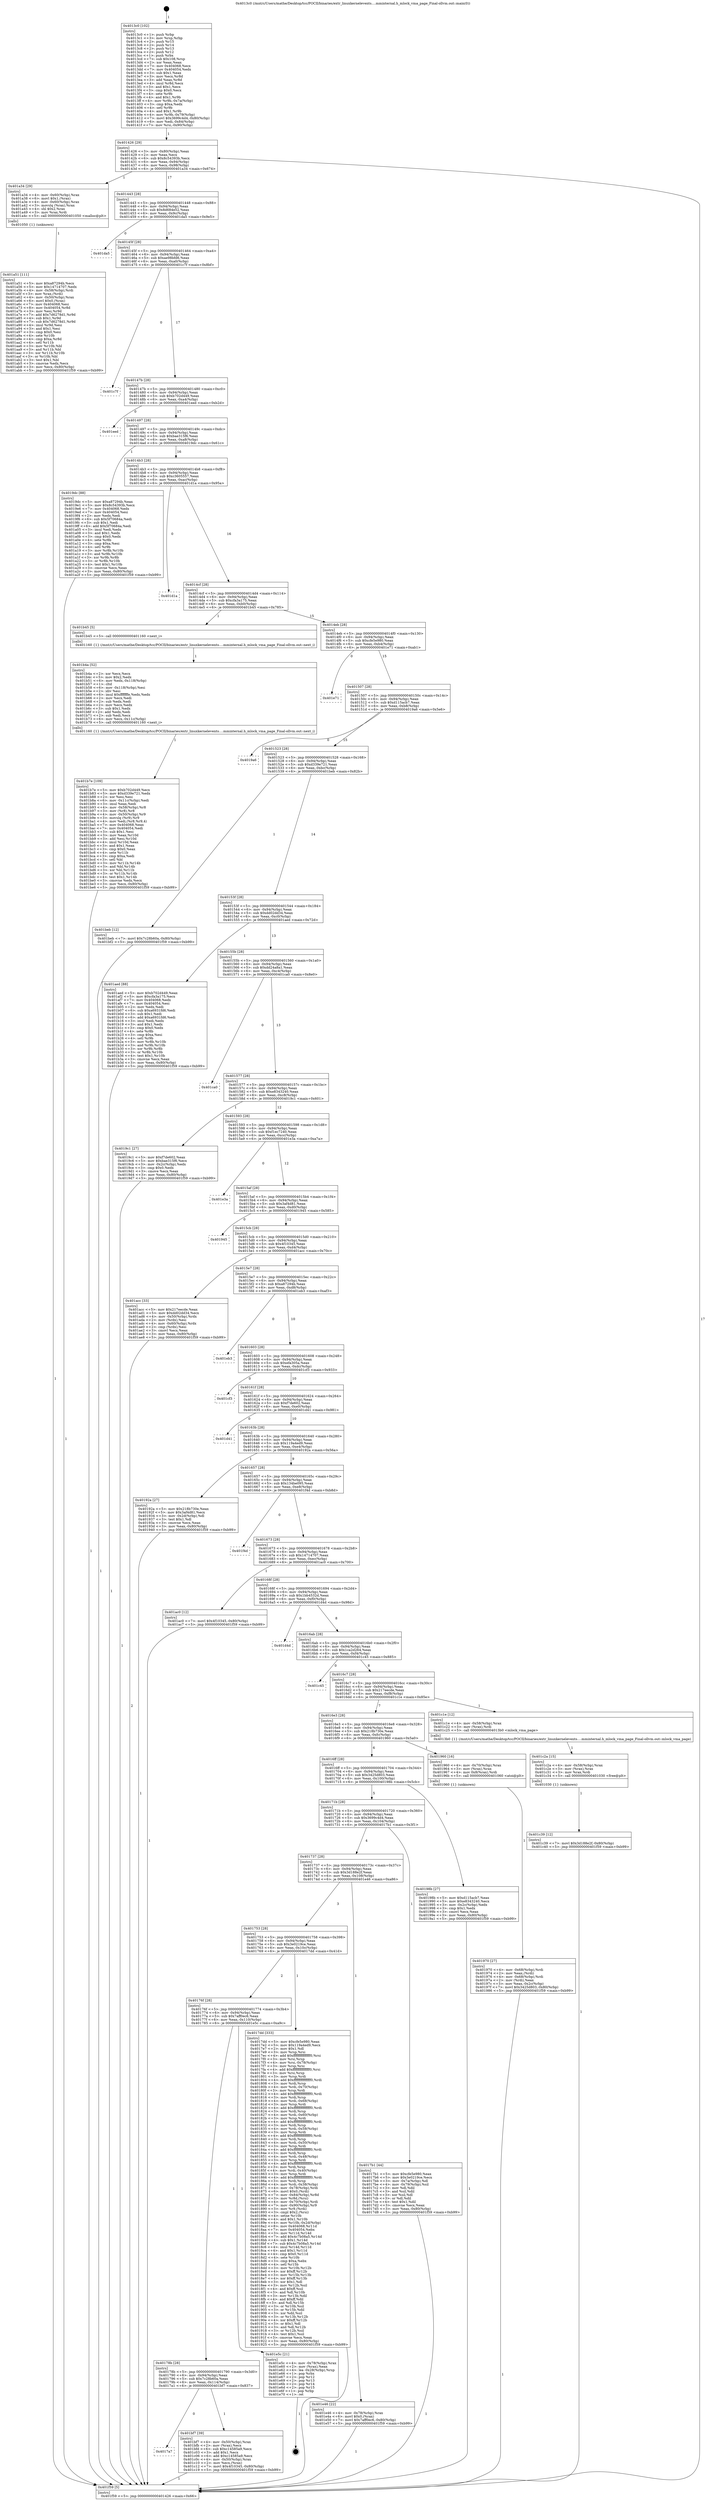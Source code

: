 digraph "0x4013c0" {
  label = "0x4013c0 (/mnt/c/Users/mathe/Desktop/tcc/POCII/binaries/extr_linuxkernelevents....mminternal.h_mlock_vma_page_Final-ollvm.out::main(0))"
  labelloc = "t"
  node[shape=record]

  Entry [label="",width=0.3,height=0.3,shape=circle,fillcolor=black,style=filled]
  "0x401426" [label="{
     0x401426 [29]\l
     | [instrs]\l
     &nbsp;&nbsp;0x401426 \<+3\>: mov -0x80(%rbp),%eax\l
     &nbsp;&nbsp;0x401429 \<+2\>: mov %eax,%ecx\l
     &nbsp;&nbsp;0x40142b \<+6\>: sub $0x8c54393b,%ecx\l
     &nbsp;&nbsp;0x401431 \<+6\>: mov %eax,-0x94(%rbp)\l
     &nbsp;&nbsp;0x401437 \<+6\>: mov %ecx,-0x98(%rbp)\l
     &nbsp;&nbsp;0x40143d \<+6\>: je 0000000000401a34 \<main+0x674\>\l
  }"]
  "0x401a34" [label="{
     0x401a34 [29]\l
     | [instrs]\l
     &nbsp;&nbsp;0x401a34 \<+4\>: mov -0x60(%rbp),%rax\l
     &nbsp;&nbsp;0x401a38 \<+6\>: movl $0x1,(%rax)\l
     &nbsp;&nbsp;0x401a3e \<+4\>: mov -0x60(%rbp),%rax\l
     &nbsp;&nbsp;0x401a42 \<+3\>: movslq (%rax),%rax\l
     &nbsp;&nbsp;0x401a45 \<+4\>: shl $0x2,%rax\l
     &nbsp;&nbsp;0x401a49 \<+3\>: mov %rax,%rdi\l
     &nbsp;&nbsp;0x401a4c \<+5\>: call 0000000000401050 \<malloc@plt\>\l
     | [calls]\l
     &nbsp;&nbsp;0x401050 \{1\} (unknown)\l
  }"]
  "0x401443" [label="{
     0x401443 [28]\l
     | [instrs]\l
     &nbsp;&nbsp;0x401443 \<+5\>: jmp 0000000000401448 \<main+0x88\>\l
     &nbsp;&nbsp;0x401448 \<+6\>: mov -0x94(%rbp),%eax\l
     &nbsp;&nbsp;0x40144e \<+5\>: sub $0x8d684e52,%eax\l
     &nbsp;&nbsp;0x401453 \<+6\>: mov %eax,-0x9c(%rbp)\l
     &nbsp;&nbsp;0x401459 \<+6\>: je 0000000000401da5 \<main+0x9e5\>\l
  }"]
  Exit [label="",width=0.3,height=0.3,shape=circle,fillcolor=black,style=filled,peripheries=2]
  "0x401da5" [label="{
     0x401da5\l
  }", style=dashed]
  "0x40145f" [label="{
     0x40145f [28]\l
     | [instrs]\l
     &nbsp;&nbsp;0x40145f \<+5\>: jmp 0000000000401464 \<main+0xa4\>\l
     &nbsp;&nbsp;0x401464 \<+6\>: mov -0x94(%rbp),%eax\l
     &nbsp;&nbsp;0x40146a \<+5\>: sub $0xae98bfd6,%eax\l
     &nbsp;&nbsp;0x40146f \<+6\>: mov %eax,-0xa0(%rbp)\l
     &nbsp;&nbsp;0x401475 \<+6\>: je 0000000000401c7f \<main+0x8bf\>\l
  }"]
  "0x401c39" [label="{
     0x401c39 [12]\l
     | [instrs]\l
     &nbsp;&nbsp;0x401c39 \<+7\>: movl $0x3d188e2f,-0x80(%rbp)\l
     &nbsp;&nbsp;0x401c40 \<+5\>: jmp 0000000000401f59 \<main+0xb99\>\l
  }"]
  "0x401c7f" [label="{
     0x401c7f\l
  }", style=dashed]
  "0x40147b" [label="{
     0x40147b [28]\l
     | [instrs]\l
     &nbsp;&nbsp;0x40147b \<+5\>: jmp 0000000000401480 \<main+0xc0\>\l
     &nbsp;&nbsp;0x401480 \<+6\>: mov -0x94(%rbp),%eax\l
     &nbsp;&nbsp;0x401486 \<+5\>: sub $0xb702d449,%eax\l
     &nbsp;&nbsp;0x40148b \<+6\>: mov %eax,-0xa4(%rbp)\l
     &nbsp;&nbsp;0x401491 \<+6\>: je 0000000000401eed \<main+0xb2d\>\l
  }"]
  "0x401c2a" [label="{
     0x401c2a [15]\l
     | [instrs]\l
     &nbsp;&nbsp;0x401c2a \<+4\>: mov -0x58(%rbp),%rax\l
     &nbsp;&nbsp;0x401c2e \<+3\>: mov (%rax),%rax\l
     &nbsp;&nbsp;0x401c31 \<+3\>: mov %rax,%rdi\l
     &nbsp;&nbsp;0x401c34 \<+5\>: call 0000000000401030 \<free@plt\>\l
     | [calls]\l
     &nbsp;&nbsp;0x401030 \{1\} (unknown)\l
  }"]
  "0x401eed" [label="{
     0x401eed\l
  }", style=dashed]
  "0x401497" [label="{
     0x401497 [28]\l
     | [instrs]\l
     &nbsp;&nbsp;0x401497 \<+5\>: jmp 000000000040149c \<main+0xdc\>\l
     &nbsp;&nbsp;0x40149c \<+6\>: mov -0x94(%rbp),%eax\l
     &nbsp;&nbsp;0x4014a2 \<+5\>: sub $0xbae315f6,%eax\l
     &nbsp;&nbsp;0x4014a7 \<+6\>: mov %eax,-0xa8(%rbp)\l
     &nbsp;&nbsp;0x4014ad \<+6\>: je 00000000004019dc \<main+0x61c\>\l
  }"]
  "0x4017a7" [label="{
     0x4017a7\l
  }", style=dashed]
  "0x4019dc" [label="{
     0x4019dc [88]\l
     | [instrs]\l
     &nbsp;&nbsp;0x4019dc \<+5\>: mov $0xa87294b,%eax\l
     &nbsp;&nbsp;0x4019e1 \<+5\>: mov $0x8c54393b,%ecx\l
     &nbsp;&nbsp;0x4019e6 \<+7\>: mov 0x404068,%edx\l
     &nbsp;&nbsp;0x4019ed \<+7\>: mov 0x404054,%esi\l
     &nbsp;&nbsp;0x4019f4 \<+2\>: mov %edx,%edi\l
     &nbsp;&nbsp;0x4019f6 \<+6\>: sub $0x5f70684a,%edi\l
     &nbsp;&nbsp;0x4019fc \<+3\>: sub $0x1,%edi\l
     &nbsp;&nbsp;0x4019ff \<+6\>: add $0x5f70684a,%edi\l
     &nbsp;&nbsp;0x401a05 \<+3\>: imul %edi,%edx\l
     &nbsp;&nbsp;0x401a08 \<+3\>: and $0x1,%edx\l
     &nbsp;&nbsp;0x401a0b \<+3\>: cmp $0x0,%edx\l
     &nbsp;&nbsp;0x401a0e \<+4\>: sete %r8b\l
     &nbsp;&nbsp;0x401a12 \<+3\>: cmp $0xa,%esi\l
     &nbsp;&nbsp;0x401a15 \<+4\>: setl %r9b\l
     &nbsp;&nbsp;0x401a19 \<+3\>: mov %r8b,%r10b\l
     &nbsp;&nbsp;0x401a1c \<+3\>: and %r9b,%r10b\l
     &nbsp;&nbsp;0x401a1f \<+3\>: xor %r9b,%r8b\l
     &nbsp;&nbsp;0x401a22 \<+3\>: or %r8b,%r10b\l
     &nbsp;&nbsp;0x401a25 \<+4\>: test $0x1,%r10b\l
     &nbsp;&nbsp;0x401a29 \<+3\>: cmovne %ecx,%eax\l
     &nbsp;&nbsp;0x401a2c \<+3\>: mov %eax,-0x80(%rbp)\l
     &nbsp;&nbsp;0x401a2f \<+5\>: jmp 0000000000401f59 \<main+0xb99\>\l
  }"]
  "0x4014b3" [label="{
     0x4014b3 [28]\l
     | [instrs]\l
     &nbsp;&nbsp;0x4014b3 \<+5\>: jmp 00000000004014b8 \<main+0xf8\>\l
     &nbsp;&nbsp;0x4014b8 \<+6\>: mov -0x94(%rbp),%eax\l
     &nbsp;&nbsp;0x4014be \<+5\>: sub $0xc3605557,%eax\l
     &nbsp;&nbsp;0x4014c3 \<+6\>: mov %eax,-0xac(%rbp)\l
     &nbsp;&nbsp;0x4014c9 \<+6\>: je 0000000000401d1a \<main+0x95a\>\l
  }"]
  "0x401bf7" [label="{
     0x401bf7 [39]\l
     | [instrs]\l
     &nbsp;&nbsp;0x401bf7 \<+4\>: mov -0x50(%rbp),%rax\l
     &nbsp;&nbsp;0x401bfb \<+2\>: mov (%rax),%ecx\l
     &nbsp;&nbsp;0x401bfd \<+6\>: sub $0xc14585a9,%ecx\l
     &nbsp;&nbsp;0x401c03 \<+3\>: add $0x1,%ecx\l
     &nbsp;&nbsp;0x401c06 \<+6\>: add $0xc14585a9,%ecx\l
     &nbsp;&nbsp;0x401c0c \<+4\>: mov -0x50(%rbp),%rax\l
     &nbsp;&nbsp;0x401c10 \<+2\>: mov %ecx,(%rax)\l
     &nbsp;&nbsp;0x401c12 \<+7\>: movl $0x4f10345,-0x80(%rbp)\l
     &nbsp;&nbsp;0x401c19 \<+5\>: jmp 0000000000401f59 \<main+0xb99\>\l
  }"]
  "0x401d1a" [label="{
     0x401d1a\l
  }", style=dashed]
  "0x4014cf" [label="{
     0x4014cf [28]\l
     | [instrs]\l
     &nbsp;&nbsp;0x4014cf \<+5\>: jmp 00000000004014d4 \<main+0x114\>\l
     &nbsp;&nbsp;0x4014d4 \<+6\>: mov -0x94(%rbp),%eax\l
     &nbsp;&nbsp;0x4014da \<+5\>: sub $0xcfa3a175,%eax\l
     &nbsp;&nbsp;0x4014df \<+6\>: mov %eax,-0xb0(%rbp)\l
     &nbsp;&nbsp;0x4014e5 \<+6\>: je 0000000000401b45 \<main+0x785\>\l
  }"]
  "0x40178b" [label="{
     0x40178b [28]\l
     | [instrs]\l
     &nbsp;&nbsp;0x40178b \<+5\>: jmp 0000000000401790 \<main+0x3d0\>\l
     &nbsp;&nbsp;0x401790 \<+6\>: mov -0x94(%rbp),%eax\l
     &nbsp;&nbsp;0x401796 \<+5\>: sub $0x7c28b60a,%eax\l
     &nbsp;&nbsp;0x40179b \<+6\>: mov %eax,-0x114(%rbp)\l
     &nbsp;&nbsp;0x4017a1 \<+6\>: je 0000000000401bf7 \<main+0x837\>\l
  }"]
  "0x401b45" [label="{
     0x401b45 [5]\l
     | [instrs]\l
     &nbsp;&nbsp;0x401b45 \<+5\>: call 0000000000401160 \<next_i\>\l
     | [calls]\l
     &nbsp;&nbsp;0x401160 \{1\} (/mnt/c/Users/mathe/Desktop/tcc/POCII/binaries/extr_linuxkernelevents....mminternal.h_mlock_vma_page_Final-ollvm.out::next_i)\l
  }"]
  "0x4014eb" [label="{
     0x4014eb [28]\l
     | [instrs]\l
     &nbsp;&nbsp;0x4014eb \<+5\>: jmp 00000000004014f0 \<main+0x130\>\l
     &nbsp;&nbsp;0x4014f0 \<+6\>: mov -0x94(%rbp),%eax\l
     &nbsp;&nbsp;0x4014f6 \<+5\>: sub $0xcfe5e980,%eax\l
     &nbsp;&nbsp;0x4014fb \<+6\>: mov %eax,-0xb4(%rbp)\l
     &nbsp;&nbsp;0x401501 \<+6\>: je 0000000000401e71 \<main+0xab1\>\l
  }"]
  "0x401e5c" [label="{
     0x401e5c [21]\l
     | [instrs]\l
     &nbsp;&nbsp;0x401e5c \<+4\>: mov -0x78(%rbp),%rax\l
     &nbsp;&nbsp;0x401e60 \<+2\>: mov (%rax),%eax\l
     &nbsp;&nbsp;0x401e62 \<+4\>: lea -0x28(%rbp),%rsp\l
     &nbsp;&nbsp;0x401e66 \<+1\>: pop %rbx\l
     &nbsp;&nbsp;0x401e67 \<+2\>: pop %r12\l
     &nbsp;&nbsp;0x401e69 \<+2\>: pop %r13\l
     &nbsp;&nbsp;0x401e6b \<+2\>: pop %r14\l
     &nbsp;&nbsp;0x401e6d \<+2\>: pop %r15\l
     &nbsp;&nbsp;0x401e6f \<+1\>: pop %rbp\l
     &nbsp;&nbsp;0x401e70 \<+1\>: ret\l
  }"]
  "0x401e71" [label="{
     0x401e71\l
  }", style=dashed]
  "0x401507" [label="{
     0x401507 [28]\l
     | [instrs]\l
     &nbsp;&nbsp;0x401507 \<+5\>: jmp 000000000040150c \<main+0x14c\>\l
     &nbsp;&nbsp;0x40150c \<+6\>: mov -0x94(%rbp),%eax\l
     &nbsp;&nbsp;0x401512 \<+5\>: sub $0xd115acb7,%eax\l
     &nbsp;&nbsp;0x401517 \<+6\>: mov %eax,-0xb8(%rbp)\l
     &nbsp;&nbsp;0x40151d \<+6\>: je 00000000004019a6 \<main+0x5e6\>\l
  }"]
  "0x401b7e" [label="{
     0x401b7e [109]\l
     | [instrs]\l
     &nbsp;&nbsp;0x401b7e \<+5\>: mov $0xb702d449,%ecx\l
     &nbsp;&nbsp;0x401b83 \<+5\>: mov $0xd339e721,%edx\l
     &nbsp;&nbsp;0x401b88 \<+2\>: xor %esi,%esi\l
     &nbsp;&nbsp;0x401b8a \<+6\>: mov -0x11c(%rbp),%edi\l
     &nbsp;&nbsp;0x401b90 \<+3\>: imul %eax,%edi\l
     &nbsp;&nbsp;0x401b93 \<+4\>: mov -0x58(%rbp),%r8\l
     &nbsp;&nbsp;0x401b97 \<+3\>: mov (%r8),%r8\l
     &nbsp;&nbsp;0x401b9a \<+4\>: mov -0x50(%rbp),%r9\l
     &nbsp;&nbsp;0x401b9e \<+3\>: movslq (%r9),%r9\l
     &nbsp;&nbsp;0x401ba1 \<+4\>: mov %edi,(%r8,%r9,4)\l
     &nbsp;&nbsp;0x401ba5 \<+7\>: mov 0x404068,%eax\l
     &nbsp;&nbsp;0x401bac \<+7\>: mov 0x404054,%edi\l
     &nbsp;&nbsp;0x401bb3 \<+3\>: sub $0x1,%esi\l
     &nbsp;&nbsp;0x401bb6 \<+3\>: mov %eax,%r10d\l
     &nbsp;&nbsp;0x401bb9 \<+3\>: add %esi,%r10d\l
     &nbsp;&nbsp;0x401bbc \<+4\>: imul %r10d,%eax\l
     &nbsp;&nbsp;0x401bc0 \<+3\>: and $0x1,%eax\l
     &nbsp;&nbsp;0x401bc3 \<+3\>: cmp $0x0,%eax\l
     &nbsp;&nbsp;0x401bc6 \<+4\>: sete %r11b\l
     &nbsp;&nbsp;0x401bca \<+3\>: cmp $0xa,%edi\l
     &nbsp;&nbsp;0x401bcd \<+3\>: setl %bl\l
     &nbsp;&nbsp;0x401bd0 \<+3\>: mov %r11b,%r14b\l
     &nbsp;&nbsp;0x401bd3 \<+3\>: and %bl,%r14b\l
     &nbsp;&nbsp;0x401bd6 \<+3\>: xor %bl,%r11b\l
     &nbsp;&nbsp;0x401bd9 \<+3\>: or %r11b,%r14b\l
     &nbsp;&nbsp;0x401bdc \<+4\>: test $0x1,%r14b\l
     &nbsp;&nbsp;0x401be0 \<+3\>: cmovne %edx,%ecx\l
     &nbsp;&nbsp;0x401be3 \<+3\>: mov %ecx,-0x80(%rbp)\l
     &nbsp;&nbsp;0x401be6 \<+5\>: jmp 0000000000401f59 \<main+0xb99\>\l
  }"]
  "0x4019a6" [label="{
     0x4019a6\l
  }", style=dashed]
  "0x401523" [label="{
     0x401523 [28]\l
     | [instrs]\l
     &nbsp;&nbsp;0x401523 \<+5\>: jmp 0000000000401528 \<main+0x168\>\l
     &nbsp;&nbsp;0x401528 \<+6\>: mov -0x94(%rbp),%eax\l
     &nbsp;&nbsp;0x40152e \<+5\>: sub $0xd339e721,%eax\l
     &nbsp;&nbsp;0x401533 \<+6\>: mov %eax,-0xbc(%rbp)\l
     &nbsp;&nbsp;0x401539 \<+6\>: je 0000000000401beb \<main+0x82b\>\l
  }"]
  "0x401b4a" [label="{
     0x401b4a [52]\l
     | [instrs]\l
     &nbsp;&nbsp;0x401b4a \<+2\>: xor %ecx,%ecx\l
     &nbsp;&nbsp;0x401b4c \<+5\>: mov $0x2,%edx\l
     &nbsp;&nbsp;0x401b51 \<+6\>: mov %edx,-0x118(%rbp)\l
     &nbsp;&nbsp;0x401b57 \<+1\>: cltd\l
     &nbsp;&nbsp;0x401b58 \<+6\>: mov -0x118(%rbp),%esi\l
     &nbsp;&nbsp;0x401b5e \<+2\>: idiv %esi\l
     &nbsp;&nbsp;0x401b60 \<+6\>: imul $0xfffffffe,%edx,%edx\l
     &nbsp;&nbsp;0x401b66 \<+2\>: mov %ecx,%edi\l
     &nbsp;&nbsp;0x401b68 \<+2\>: sub %edx,%edi\l
     &nbsp;&nbsp;0x401b6a \<+2\>: mov %ecx,%edx\l
     &nbsp;&nbsp;0x401b6c \<+3\>: sub $0x1,%edx\l
     &nbsp;&nbsp;0x401b6f \<+2\>: add %edx,%edi\l
     &nbsp;&nbsp;0x401b71 \<+2\>: sub %edi,%ecx\l
     &nbsp;&nbsp;0x401b73 \<+6\>: mov %ecx,-0x11c(%rbp)\l
     &nbsp;&nbsp;0x401b79 \<+5\>: call 0000000000401160 \<next_i\>\l
     | [calls]\l
     &nbsp;&nbsp;0x401160 \{1\} (/mnt/c/Users/mathe/Desktop/tcc/POCII/binaries/extr_linuxkernelevents....mminternal.h_mlock_vma_page_Final-ollvm.out::next_i)\l
  }"]
  "0x401beb" [label="{
     0x401beb [12]\l
     | [instrs]\l
     &nbsp;&nbsp;0x401beb \<+7\>: movl $0x7c28b60a,-0x80(%rbp)\l
     &nbsp;&nbsp;0x401bf2 \<+5\>: jmp 0000000000401f59 \<main+0xb99\>\l
  }"]
  "0x40153f" [label="{
     0x40153f [28]\l
     | [instrs]\l
     &nbsp;&nbsp;0x40153f \<+5\>: jmp 0000000000401544 \<main+0x184\>\l
     &nbsp;&nbsp;0x401544 \<+6\>: mov -0x94(%rbp),%eax\l
     &nbsp;&nbsp;0x40154a \<+5\>: sub $0xdd02dd34,%eax\l
     &nbsp;&nbsp;0x40154f \<+6\>: mov %eax,-0xc0(%rbp)\l
     &nbsp;&nbsp;0x401555 \<+6\>: je 0000000000401aed \<main+0x72d\>\l
  }"]
  "0x401a51" [label="{
     0x401a51 [111]\l
     | [instrs]\l
     &nbsp;&nbsp;0x401a51 \<+5\>: mov $0xa87294b,%ecx\l
     &nbsp;&nbsp;0x401a56 \<+5\>: mov $0x14714707,%edx\l
     &nbsp;&nbsp;0x401a5b \<+4\>: mov -0x58(%rbp),%rdi\l
     &nbsp;&nbsp;0x401a5f \<+3\>: mov %rax,(%rdi)\l
     &nbsp;&nbsp;0x401a62 \<+4\>: mov -0x50(%rbp),%rax\l
     &nbsp;&nbsp;0x401a66 \<+6\>: movl $0x0,(%rax)\l
     &nbsp;&nbsp;0x401a6c \<+7\>: mov 0x404068,%esi\l
     &nbsp;&nbsp;0x401a73 \<+8\>: mov 0x404054,%r8d\l
     &nbsp;&nbsp;0x401a7b \<+3\>: mov %esi,%r9d\l
     &nbsp;&nbsp;0x401a7e \<+7\>: add $0x7d6278d1,%r9d\l
     &nbsp;&nbsp;0x401a85 \<+4\>: sub $0x1,%r9d\l
     &nbsp;&nbsp;0x401a89 \<+7\>: sub $0x7d6278d1,%r9d\l
     &nbsp;&nbsp;0x401a90 \<+4\>: imul %r9d,%esi\l
     &nbsp;&nbsp;0x401a94 \<+3\>: and $0x1,%esi\l
     &nbsp;&nbsp;0x401a97 \<+3\>: cmp $0x0,%esi\l
     &nbsp;&nbsp;0x401a9a \<+4\>: sete %r10b\l
     &nbsp;&nbsp;0x401a9e \<+4\>: cmp $0xa,%r8d\l
     &nbsp;&nbsp;0x401aa2 \<+4\>: setl %r11b\l
     &nbsp;&nbsp;0x401aa6 \<+3\>: mov %r10b,%bl\l
     &nbsp;&nbsp;0x401aa9 \<+3\>: and %r11b,%bl\l
     &nbsp;&nbsp;0x401aac \<+3\>: xor %r11b,%r10b\l
     &nbsp;&nbsp;0x401aaf \<+3\>: or %r10b,%bl\l
     &nbsp;&nbsp;0x401ab2 \<+3\>: test $0x1,%bl\l
     &nbsp;&nbsp;0x401ab5 \<+3\>: cmovne %edx,%ecx\l
     &nbsp;&nbsp;0x401ab8 \<+3\>: mov %ecx,-0x80(%rbp)\l
     &nbsp;&nbsp;0x401abb \<+5\>: jmp 0000000000401f59 \<main+0xb99\>\l
  }"]
  "0x401aed" [label="{
     0x401aed [88]\l
     | [instrs]\l
     &nbsp;&nbsp;0x401aed \<+5\>: mov $0xb702d449,%eax\l
     &nbsp;&nbsp;0x401af2 \<+5\>: mov $0xcfa3a175,%ecx\l
     &nbsp;&nbsp;0x401af7 \<+7\>: mov 0x404068,%edx\l
     &nbsp;&nbsp;0x401afe \<+7\>: mov 0x404054,%esi\l
     &nbsp;&nbsp;0x401b05 \<+2\>: mov %edx,%edi\l
     &nbsp;&nbsp;0x401b07 \<+6\>: sub $0xa6931fd6,%edi\l
     &nbsp;&nbsp;0x401b0d \<+3\>: sub $0x1,%edi\l
     &nbsp;&nbsp;0x401b10 \<+6\>: add $0xa6931fd6,%edi\l
     &nbsp;&nbsp;0x401b16 \<+3\>: imul %edi,%edx\l
     &nbsp;&nbsp;0x401b19 \<+3\>: and $0x1,%edx\l
     &nbsp;&nbsp;0x401b1c \<+3\>: cmp $0x0,%edx\l
     &nbsp;&nbsp;0x401b1f \<+4\>: sete %r8b\l
     &nbsp;&nbsp;0x401b23 \<+3\>: cmp $0xa,%esi\l
     &nbsp;&nbsp;0x401b26 \<+4\>: setl %r9b\l
     &nbsp;&nbsp;0x401b2a \<+3\>: mov %r8b,%r10b\l
     &nbsp;&nbsp;0x401b2d \<+3\>: and %r9b,%r10b\l
     &nbsp;&nbsp;0x401b30 \<+3\>: xor %r9b,%r8b\l
     &nbsp;&nbsp;0x401b33 \<+3\>: or %r8b,%r10b\l
     &nbsp;&nbsp;0x401b36 \<+4\>: test $0x1,%r10b\l
     &nbsp;&nbsp;0x401b3a \<+3\>: cmovne %ecx,%eax\l
     &nbsp;&nbsp;0x401b3d \<+3\>: mov %eax,-0x80(%rbp)\l
     &nbsp;&nbsp;0x401b40 \<+5\>: jmp 0000000000401f59 \<main+0xb99\>\l
  }"]
  "0x40155b" [label="{
     0x40155b [28]\l
     | [instrs]\l
     &nbsp;&nbsp;0x40155b \<+5\>: jmp 0000000000401560 \<main+0x1a0\>\l
     &nbsp;&nbsp;0x401560 \<+6\>: mov -0x94(%rbp),%eax\l
     &nbsp;&nbsp;0x401566 \<+5\>: sub $0xdd24a8a1,%eax\l
     &nbsp;&nbsp;0x40156b \<+6\>: mov %eax,-0xc4(%rbp)\l
     &nbsp;&nbsp;0x401571 \<+6\>: je 0000000000401ca0 \<main+0x8e0\>\l
  }"]
  "0x401970" [label="{
     0x401970 [27]\l
     | [instrs]\l
     &nbsp;&nbsp;0x401970 \<+4\>: mov -0x68(%rbp),%rdi\l
     &nbsp;&nbsp;0x401974 \<+2\>: mov %eax,(%rdi)\l
     &nbsp;&nbsp;0x401976 \<+4\>: mov -0x68(%rbp),%rdi\l
     &nbsp;&nbsp;0x40197a \<+2\>: mov (%rdi),%eax\l
     &nbsp;&nbsp;0x40197c \<+3\>: mov %eax,-0x2c(%rbp)\l
     &nbsp;&nbsp;0x40197f \<+7\>: movl $0x3425d803,-0x80(%rbp)\l
     &nbsp;&nbsp;0x401986 \<+5\>: jmp 0000000000401f59 \<main+0xb99\>\l
  }"]
  "0x401ca0" [label="{
     0x401ca0\l
  }", style=dashed]
  "0x401577" [label="{
     0x401577 [28]\l
     | [instrs]\l
     &nbsp;&nbsp;0x401577 \<+5\>: jmp 000000000040157c \<main+0x1bc\>\l
     &nbsp;&nbsp;0x40157c \<+6\>: mov -0x94(%rbp),%eax\l
     &nbsp;&nbsp;0x401582 \<+5\>: sub $0xe8343240,%eax\l
     &nbsp;&nbsp;0x401587 \<+6\>: mov %eax,-0xc8(%rbp)\l
     &nbsp;&nbsp;0x40158d \<+6\>: je 00000000004019c1 \<main+0x601\>\l
  }"]
  "0x40176f" [label="{
     0x40176f [28]\l
     | [instrs]\l
     &nbsp;&nbsp;0x40176f \<+5\>: jmp 0000000000401774 \<main+0x3b4\>\l
     &nbsp;&nbsp;0x401774 \<+6\>: mov -0x94(%rbp),%eax\l
     &nbsp;&nbsp;0x40177a \<+5\>: sub $0x7aff0ec6,%eax\l
     &nbsp;&nbsp;0x40177f \<+6\>: mov %eax,-0x110(%rbp)\l
     &nbsp;&nbsp;0x401785 \<+6\>: je 0000000000401e5c \<main+0xa9c\>\l
  }"]
  "0x4019c1" [label="{
     0x4019c1 [27]\l
     | [instrs]\l
     &nbsp;&nbsp;0x4019c1 \<+5\>: mov $0xf7de602,%eax\l
     &nbsp;&nbsp;0x4019c6 \<+5\>: mov $0xbae315f6,%ecx\l
     &nbsp;&nbsp;0x4019cb \<+3\>: mov -0x2c(%rbp),%edx\l
     &nbsp;&nbsp;0x4019ce \<+3\>: cmp $0x0,%edx\l
     &nbsp;&nbsp;0x4019d1 \<+3\>: cmove %ecx,%eax\l
     &nbsp;&nbsp;0x4019d4 \<+3\>: mov %eax,-0x80(%rbp)\l
     &nbsp;&nbsp;0x4019d7 \<+5\>: jmp 0000000000401f59 \<main+0xb99\>\l
  }"]
  "0x401593" [label="{
     0x401593 [28]\l
     | [instrs]\l
     &nbsp;&nbsp;0x401593 \<+5\>: jmp 0000000000401598 \<main+0x1d8\>\l
     &nbsp;&nbsp;0x401598 \<+6\>: mov -0x94(%rbp),%eax\l
     &nbsp;&nbsp;0x40159e \<+5\>: sub $0xf1ec7240,%eax\l
     &nbsp;&nbsp;0x4015a3 \<+6\>: mov %eax,-0xcc(%rbp)\l
     &nbsp;&nbsp;0x4015a9 \<+6\>: je 0000000000401e3a \<main+0xa7a\>\l
  }"]
  "0x4017dd" [label="{
     0x4017dd [333]\l
     | [instrs]\l
     &nbsp;&nbsp;0x4017dd \<+5\>: mov $0xcfe5e980,%eax\l
     &nbsp;&nbsp;0x4017e2 \<+5\>: mov $0x119a4ed9,%ecx\l
     &nbsp;&nbsp;0x4017e7 \<+2\>: mov $0x1,%dl\l
     &nbsp;&nbsp;0x4017e9 \<+3\>: mov %rsp,%rsi\l
     &nbsp;&nbsp;0x4017ec \<+4\>: add $0xfffffffffffffff0,%rsi\l
     &nbsp;&nbsp;0x4017f0 \<+3\>: mov %rsi,%rsp\l
     &nbsp;&nbsp;0x4017f3 \<+4\>: mov %rsi,-0x78(%rbp)\l
     &nbsp;&nbsp;0x4017f7 \<+3\>: mov %rsp,%rsi\l
     &nbsp;&nbsp;0x4017fa \<+4\>: add $0xfffffffffffffff0,%rsi\l
     &nbsp;&nbsp;0x4017fe \<+3\>: mov %rsi,%rsp\l
     &nbsp;&nbsp;0x401801 \<+3\>: mov %rsp,%rdi\l
     &nbsp;&nbsp;0x401804 \<+4\>: add $0xfffffffffffffff0,%rdi\l
     &nbsp;&nbsp;0x401808 \<+3\>: mov %rdi,%rsp\l
     &nbsp;&nbsp;0x40180b \<+4\>: mov %rdi,-0x70(%rbp)\l
     &nbsp;&nbsp;0x40180f \<+3\>: mov %rsp,%rdi\l
     &nbsp;&nbsp;0x401812 \<+4\>: add $0xfffffffffffffff0,%rdi\l
     &nbsp;&nbsp;0x401816 \<+3\>: mov %rdi,%rsp\l
     &nbsp;&nbsp;0x401819 \<+4\>: mov %rdi,-0x68(%rbp)\l
     &nbsp;&nbsp;0x40181d \<+3\>: mov %rsp,%rdi\l
     &nbsp;&nbsp;0x401820 \<+4\>: add $0xfffffffffffffff0,%rdi\l
     &nbsp;&nbsp;0x401824 \<+3\>: mov %rdi,%rsp\l
     &nbsp;&nbsp;0x401827 \<+4\>: mov %rdi,-0x60(%rbp)\l
     &nbsp;&nbsp;0x40182b \<+3\>: mov %rsp,%rdi\l
     &nbsp;&nbsp;0x40182e \<+4\>: add $0xfffffffffffffff0,%rdi\l
     &nbsp;&nbsp;0x401832 \<+3\>: mov %rdi,%rsp\l
     &nbsp;&nbsp;0x401835 \<+4\>: mov %rdi,-0x58(%rbp)\l
     &nbsp;&nbsp;0x401839 \<+3\>: mov %rsp,%rdi\l
     &nbsp;&nbsp;0x40183c \<+4\>: add $0xfffffffffffffff0,%rdi\l
     &nbsp;&nbsp;0x401840 \<+3\>: mov %rdi,%rsp\l
     &nbsp;&nbsp;0x401843 \<+4\>: mov %rdi,-0x50(%rbp)\l
     &nbsp;&nbsp;0x401847 \<+3\>: mov %rsp,%rdi\l
     &nbsp;&nbsp;0x40184a \<+4\>: add $0xfffffffffffffff0,%rdi\l
     &nbsp;&nbsp;0x40184e \<+3\>: mov %rdi,%rsp\l
     &nbsp;&nbsp;0x401851 \<+4\>: mov %rdi,-0x48(%rbp)\l
     &nbsp;&nbsp;0x401855 \<+3\>: mov %rsp,%rdi\l
     &nbsp;&nbsp;0x401858 \<+4\>: add $0xfffffffffffffff0,%rdi\l
     &nbsp;&nbsp;0x40185c \<+3\>: mov %rdi,%rsp\l
     &nbsp;&nbsp;0x40185f \<+4\>: mov %rdi,-0x40(%rbp)\l
     &nbsp;&nbsp;0x401863 \<+3\>: mov %rsp,%rdi\l
     &nbsp;&nbsp;0x401866 \<+4\>: add $0xfffffffffffffff0,%rdi\l
     &nbsp;&nbsp;0x40186a \<+3\>: mov %rdi,%rsp\l
     &nbsp;&nbsp;0x40186d \<+4\>: mov %rdi,-0x38(%rbp)\l
     &nbsp;&nbsp;0x401871 \<+4\>: mov -0x78(%rbp),%rdi\l
     &nbsp;&nbsp;0x401875 \<+6\>: movl $0x0,(%rdi)\l
     &nbsp;&nbsp;0x40187b \<+7\>: mov -0x84(%rbp),%r8d\l
     &nbsp;&nbsp;0x401882 \<+3\>: mov %r8d,(%rsi)\l
     &nbsp;&nbsp;0x401885 \<+4\>: mov -0x70(%rbp),%rdi\l
     &nbsp;&nbsp;0x401889 \<+7\>: mov -0x90(%rbp),%r9\l
     &nbsp;&nbsp;0x401890 \<+3\>: mov %r9,(%rdi)\l
     &nbsp;&nbsp;0x401893 \<+3\>: cmpl $0x2,(%rsi)\l
     &nbsp;&nbsp;0x401896 \<+4\>: setne %r10b\l
     &nbsp;&nbsp;0x40189a \<+4\>: and $0x1,%r10b\l
     &nbsp;&nbsp;0x40189e \<+4\>: mov %r10b,-0x2d(%rbp)\l
     &nbsp;&nbsp;0x4018a2 \<+8\>: mov 0x404068,%r11d\l
     &nbsp;&nbsp;0x4018aa \<+7\>: mov 0x404054,%ebx\l
     &nbsp;&nbsp;0x4018b1 \<+3\>: mov %r11d,%r14d\l
     &nbsp;&nbsp;0x4018b4 \<+7\>: add $0x4c7b08a5,%r14d\l
     &nbsp;&nbsp;0x4018bb \<+4\>: sub $0x1,%r14d\l
     &nbsp;&nbsp;0x4018bf \<+7\>: sub $0x4c7b08a5,%r14d\l
     &nbsp;&nbsp;0x4018c6 \<+4\>: imul %r14d,%r11d\l
     &nbsp;&nbsp;0x4018ca \<+4\>: and $0x1,%r11d\l
     &nbsp;&nbsp;0x4018ce \<+4\>: cmp $0x0,%r11d\l
     &nbsp;&nbsp;0x4018d2 \<+4\>: sete %r10b\l
     &nbsp;&nbsp;0x4018d6 \<+3\>: cmp $0xa,%ebx\l
     &nbsp;&nbsp;0x4018d9 \<+4\>: setl %r15b\l
     &nbsp;&nbsp;0x4018dd \<+3\>: mov %r10b,%r12b\l
     &nbsp;&nbsp;0x4018e0 \<+4\>: xor $0xff,%r12b\l
     &nbsp;&nbsp;0x4018e4 \<+3\>: mov %r15b,%r13b\l
     &nbsp;&nbsp;0x4018e7 \<+4\>: xor $0xff,%r13b\l
     &nbsp;&nbsp;0x4018eb \<+3\>: xor $0x1,%dl\l
     &nbsp;&nbsp;0x4018ee \<+3\>: mov %r12b,%sil\l
     &nbsp;&nbsp;0x4018f1 \<+4\>: and $0xff,%sil\l
     &nbsp;&nbsp;0x4018f5 \<+3\>: and %dl,%r10b\l
     &nbsp;&nbsp;0x4018f8 \<+3\>: mov %r13b,%dil\l
     &nbsp;&nbsp;0x4018fb \<+4\>: and $0xff,%dil\l
     &nbsp;&nbsp;0x4018ff \<+3\>: and %dl,%r15b\l
     &nbsp;&nbsp;0x401902 \<+3\>: or %r10b,%sil\l
     &nbsp;&nbsp;0x401905 \<+3\>: or %r15b,%dil\l
     &nbsp;&nbsp;0x401908 \<+3\>: xor %dil,%sil\l
     &nbsp;&nbsp;0x40190b \<+3\>: or %r13b,%r12b\l
     &nbsp;&nbsp;0x40190e \<+4\>: xor $0xff,%r12b\l
     &nbsp;&nbsp;0x401912 \<+3\>: or $0x1,%dl\l
     &nbsp;&nbsp;0x401915 \<+3\>: and %dl,%r12b\l
     &nbsp;&nbsp;0x401918 \<+3\>: or %r12b,%sil\l
     &nbsp;&nbsp;0x40191b \<+4\>: test $0x1,%sil\l
     &nbsp;&nbsp;0x40191f \<+3\>: cmovne %ecx,%eax\l
     &nbsp;&nbsp;0x401922 \<+3\>: mov %eax,-0x80(%rbp)\l
     &nbsp;&nbsp;0x401925 \<+5\>: jmp 0000000000401f59 \<main+0xb99\>\l
  }"]
  "0x401e3a" [label="{
     0x401e3a\l
  }", style=dashed]
  "0x4015af" [label="{
     0x4015af [28]\l
     | [instrs]\l
     &nbsp;&nbsp;0x4015af \<+5\>: jmp 00000000004015b4 \<main+0x1f4\>\l
     &nbsp;&nbsp;0x4015b4 \<+6\>: mov -0x94(%rbp),%eax\l
     &nbsp;&nbsp;0x4015ba \<+5\>: sub $0x3af4d81,%eax\l
     &nbsp;&nbsp;0x4015bf \<+6\>: mov %eax,-0xd0(%rbp)\l
     &nbsp;&nbsp;0x4015c5 \<+6\>: je 0000000000401945 \<main+0x585\>\l
  }"]
  "0x401753" [label="{
     0x401753 [28]\l
     | [instrs]\l
     &nbsp;&nbsp;0x401753 \<+5\>: jmp 0000000000401758 \<main+0x398\>\l
     &nbsp;&nbsp;0x401758 \<+6\>: mov -0x94(%rbp),%eax\l
     &nbsp;&nbsp;0x40175e \<+5\>: sub $0x3e0219ce,%eax\l
     &nbsp;&nbsp;0x401763 \<+6\>: mov %eax,-0x10c(%rbp)\l
     &nbsp;&nbsp;0x401769 \<+6\>: je 00000000004017dd \<main+0x41d\>\l
  }"]
  "0x401945" [label="{
     0x401945\l
  }", style=dashed]
  "0x4015cb" [label="{
     0x4015cb [28]\l
     | [instrs]\l
     &nbsp;&nbsp;0x4015cb \<+5\>: jmp 00000000004015d0 \<main+0x210\>\l
     &nbsp;&nbsp;0x4015d0 \<+6\>: mov -0x94(%rbp),%eax\l
     &nbsp;&nbsp;0x4015d6 \<+5\>: sub $0x4f10345,%eax\l
     &nbsp;&nbsp;0x4015db \<+6\>: mov %eax,-0xd4(%rbp)\l
     &nbsp;&nbsp;0x4015e1 \<+6\>: je 0000000000401acc \<main+0x70c\>\l
  }"]
  "0x401e46" [label="{
     0x401e46 [22]\l
     | [instrs]\l
     &nbsp;&nbsp;0x401e46 \<+4\>: mov -0x78(%rbp),%rax\l
     &nbsp;&nbsp;0x401e4a \<+6\>: movl $0x0,(%rax)\l
     &nbsp;&nbsp;0x401e50 \<+7\>: movl $0x7aff0ec6,-0x80(%rbp)\l
     &nbsp;&nbsp;0x401e57 \<+5\>: jmp 0000000000401f59 \<main+0xb99\>\l
  }"]
  "0x401acc" [label="{
     0x401acc [33]\l
     | [instrs]\l
     &nbsp;&nbsp;0x401acc \<+5\>: mov $0x217eecde,%eax\l
     &nbsp;&nbsp;0x401ad1 \<+5\>: mov $0xdd02dd34,%ecx\l
     &nbsp;&nbsp;0x401ad6 \<+4\>: mov -0x50(%rbp),%rdx\l
     &nbsp;&nbsp;0x401ada \<+2\>: mov (%rdx),%esi\l
     &nbsp;&nbsp;0x401adc \<+4\>: mov -0x60(%rbp),%rdx\l
     &nbsp;&nbsp;0x401ae0 \<+2\>: cmp (%rdx),%esi\l
     &nbsp;&nbsp;0x401ae2 \<+3\>: cmovl %ecx,%eax\l
     &nbsp;&nbsp;0x401ae5 \<+3\>: mov %eax,-0x80(%rbp)\l
     &nbsp;&nbsp;0x401ae8 \<+5\>: jmp 0000000000401f59 \<main+0xb99\>\l
  }"]
  "0x4015e7" [label="{
     0x4015e7 [28]\l
     | [instrs]\l
     &nbsp;&nbsp;0x4015e7 \<+5\>: jmp 00000000004015ec \<main+0x22c\>\l
     &nbsp;&nbsp;0x4015ec \<+6\>: mov -0x94(%rbp),%eax\l
     &nbsp;&nbsp;0x4015f2 \<+5\>: sub $0xa87294b,%eax\l
     &nbsp;&nbsp;0x4015f7 \<+6\>: mov %eax,-0xd8(%rbp)\l
     &nbsp;&nbsp;0x4015fd \<+6\>: je 0000000000401eb3 \<main+0xaf3\>\l
  }"]
  "0x4013c0" [label="{
     0x4013c0 [102]\l
     | [instrs]\l
     &nbsp;&nbsp;0x4013c0 \<+1\>: push %rbp\l
     &nbsp;&nbsp;0x4013c1 \<+3\>: mov %rsp,%rbp\l
     &nbsp;&nbsp;0x4013c4 \<+2\>: push %r15\l
     &nbsp;&nbsp;0x4013c6 \<+2\>: push %r14\l
     &nbsp;&nbsp;0x4013c8 \<+2\>: push %r13\l
     &nbsp;&nbsp;0x4013ca \<+2\>: push %r12\l
     &nbsp;&nbsp;0x4013cc \<+1\>: push %rbx\l
     &nbsp;&nbsp;0x4013cd \<+7\>: sub $0x108,%rsp\l
     &nbsp;&nbsp;0x4013d4 \<+2\>: xor %eax,%eax\l
     &nbsp;&nbsp;0x4013d6 \<+7\>: mov 0x404068,%ecx\l
     &nbsp;&nbsp;0x4013dd \<+7\>: mov 0x404054,%edx\l
     &nbsp;&nbsp;0x4013e4 \<+3\>: sub $0x1,%eax\l
     &nbsp;&nbsp;0x4013e7 \<+3\>: mov %ecx,%r8d\l
     &nbsp;&nbsp;0x4013ea \<+3\>: add %eax,%r8d\l
     &nbsp;&nbsp;0x4013ed \<+4\>: imul %r8d,%ecx\l
     &nbsp;&nbsp;0x4013f1 \<+3\>: and $0x1,%ecx\l
     &nbsp;&nbsp;0x4013f4 \<+3\>: cmp $0x0,%ecx\l
     &nbsp;&nbsp;0x4013f7 \<+4\>: sete %r9b\l
     &nbsp;&nbsp;0x4013fb \<+4\>: and $0x1,%r9b\l
     &nbsp;&nbsp;0x4013ff \<+4\>: mov %r9b,-0x7a(%rbp)\l
     &nbsp;&nbsp;0x401403 \<+3\>: cmp $0xa,%edx\l
     &nbsp;&nbsp;0x401406 \<+4\>: setl %r9b\l
     &nbsp;&nbsp;0x40140a \<+4\>: and $0x1,%r9b\l
     &nbsp;&nbsp;0x40140e \<+4\>: mov %r9b,-0x79(%rbp)\l
     &nbsp;&nbsp;0x401412 \<+7\>: movl $0x3699c4d4,-0x80(%rbp)\l
     &nbsp;&nbsp;0x401419 \<+6\>: mov %edi,-0x84(%rbp)\l
     &nbsp;&nbsp;0x40141f \<+7\>: mov %rsi,-0x90(%rbp)\l
  }"]
  "0x401eb3" [label="{
     0x401eb3\l
  }", style=dashed]
  "0x401603" [label="{
     0x401603 [28]\l
     | [instrs]\l
     &nbsp;&nbsp;0x401603 \<+5\>: jmp 0000000000401608 \<main+0x248\>\l
     &nbsp;&nbsp;0x401608 \<+6\>: mov -0x94(%rbp),%eax\l
     &nbsp;&nbsp;0x40160e \<+5\>: sub $0xefa305a,%eax\l
     &nbsp;&nbsp;0x401613 \<+6\>: mov %eax,-0xdc(%rbp)\l
     &nbsp;&nbsp;0x401619 \<+6\>: je 0000000000401cf3 \<main+0x933\>\l
  }"]
  "0x401f59" [label="{
     0x401f59 [5]\l
     | [instrs]\l
     &nbsp;&nbsp;0x401f59 \<+5\>: jmp 0000000000401426 \<main+0x66\>\l
  }"]
  "0x401cf3" [label="{
     0x401cf3\l
  }", style=dashed]
  "0x40161f" [label="{
     0x40161f [28]\l
     | [instrs]\l
     &nbsp;&nbsp;0x40161f \<+5\>: jmp 0000000000401624 \<main+0x264\>\l
     &nbsp;&nbsp;0x401624 \<+6\>: mov -0x94(%rbp),%eax\l
     &nbsp;&nbsp;0x40162a \<+5\>: sub $0xf7de602,%eax\l
     &nbsp;&nbsp;0x40162f \<+6\>: mov %eax,-0xe0(%rbp)\l
     &nbsp;&nbsp;0x401635 \<+6\>: je 0000000000401d41 \<main+0x981\>\l
  }"]
  "0x401737" [label="{
     0x401737 [28]\l
     | [instrs]\l
     &nbsp;&nbsp;0x401737 \<+5\>: jmp 000000000040173c \<main+0x37c\>\l
     &nbsp;&nbsp;0x40173c \<+6\>: mov -0x94(%rbp),%eax\l
     &nbsp;&nbsp;0x401742 \<+5\>: sub $0x3d188e2f,%eax\l
     &nbsp;&nbsp;0x401747 \<+6\>: mov %eax,-0x108(%rbp)\l
     &nbsp;&nbsp;0x40174d \<+6\>: je 0000000000401e46 \<main+0xa86\>\l
  }"]
  "0x401d41" [label="{
     0x401d41\l
  }", style=dashed]
  "0x40163b" [label="{
     0x40163b [28]\l
     | [instrs]\l
     &nbsp;&nbsp;0x40163b \<+5\>: jmp 0000000000401640 \<main+0x280\>\l
     &nbsp;&nbsp;0x401640 \<+6\>: mov -0x94(%rbp),%eax\l
     &nbsp;&nbsp;0x401646 \<+5\>: sub $0x119a4ed9,%eax\l
     &nbsp;&nbsp;0x40164b \<+6\>: mov %eax,-0xe4(%rbp)\l
     &nbsp;&nbsp;0x401651 \<+6\>: je 000000000040192a \<main+0x56a\>\l
  }"]
  "0x4017b1" [label="{
     0x4017b1 [44]\l
     | [instrs]\l
     &nbsp;&nbsp;0x4017b1 \<+5\>: mov $0xcfe5e980,%eax\l
     &nbsp;&nbsp;0x4017b6 \<+5\>: mov $0x3e0219ce,%ecx\l
     &nbsp;&nbsp;0x4017bb \<+3\>: mov -0x7a(%rbp),%dl\l
     &nbsp;&nbsp;0x4017be \<+4\>: mov -0x79(%rbp),%sil\l
     &nbsp;&nbsp;0x4017c2 \<+3\>: mov %dl,%dil\l
     &nbsp;&nbsp;0x4017c5 \<+3\>: and %sil,%dil\l
     &nbsp;&nbsp;0x4017c8 \<+3\>: xor %sil,%dl\l
     &nbsp;&nbsp;0x4017cb \<+3\>: or %dl,%dil\l
     &nbsp;&nbsp;0x4017ce \<+4\>: test $0x1,%dil\l
     &nbsp;&nbsp;0x4017d2 \<+3\>: cmovne %ecx,%eax\l
     &nbsp;&nbsp;0x4017d5 \<+3\>: mov %eax,-0x80(%rbp)\l
     &nbsp;&nbsp;0x4017d8 \<+5\>: jmp 0000000000401f59 \<main+0xb99\>\l
  }"]
  "0x40192a" [label="{
     0x40192a [27]\l
     | [instrs]\l
     &nbsp;&nbsp;0x40192a \<+5\>: mov $0x218b730e,%eax\l
     &nbsp;&nbsp;0x40192f \<+5\>: mov $0x3af4d81,%ecx\l
     &nbsp;&nbsp;0x401934 \<+3\>: mov -0x2d(%rbp),%dl\l
     &nbsp;&nbsp;0x401937 \<+3\>: test $0x1,%dl\l
     &nbsp;&nbsp;0x40193a \<+3\>: cmovne %ecx,%eax\l
     &nbsp;&nbsp;0x40193d \<+3\>: mov %eax,-0x80(%rbp)\l
     &nbsp;&nbsp;0x401940 \<+5\>: jmp 0000000000401f59 \<main+0xb99\>\l
  }"]
  "0x401657" [label="{
     0x401657 [28]\l
     | [instrs]\l
     &nbsp;&nbsp;0x401657 \<+5\>: jmp 000000000040165c \<main+0x29c\>\l
     &nbsp;&nbsp;0x40165c \<+6\>: mov -0x94(%rbp),%eax\l
     &nbsp;&nbsp;0x401662 \<+5\>: sub $0x134be095,%eax\l
     &nbsp;&nbsp;0x401667 \<+6\>: mov %eax,-0xe8(%rbp)\l
     &nbsp;&nbsp;0x40166d \<+6\>: je 0000000000401f4d \<main+0xb8d\>\l
  }"]
  "0x40171b" [label="{
     0x40171b [28]\l
     | [instrs]\l
     &nbsp;&nbsp;0x40171b \<+5\>: jmp 0000000000401720 \<main+0x360\>\l
     &nbsp;&nbsp;0x401720 \<+6\>: mov -0x94(%rbp),%eax\l
     &nbsp;&nbsp;0x401726 \<+5\>: sub $0x3699c4d4,%eax\l
     &nbsp;&nbsp;0x40172b \<+6\>: mov %eax,-0x104(%rbp)\l
     &nbsp;&nbsp;0x401731 \<+6\>: je 00000000004017b1 \<main+0x3f1\>\l
  }"]
  "0x401f4d" [label="{
     0x401f4d\l
  }", style=dashed]
  "0x401673" [label="{
     0x401673 [28]\l
     | [instrs]\l
     &nbsp;&nbsp;0x401673 \<+5\>: jmp 0000000000401678 \<main+0x2b8\>\l
     &nbsp;&nbsp;0x401678 \<+6\>: mov -0x94(%rbp),%eax\l
     &nbsp;&nbsp;0x40167e \<+5\>: sub $0x14714707,%eax\l
     &nbsp;&nbsp;0x401683 \<+6\>: mov %eax,-0xec(%rbp)\l
     &nbsp;&nbsp;0x401689 \<+6\>: je 0000000000401ac0 \<main+0x700\>\l
  }"]
  "0x40198b" [label="{
     0x40198b [27]\l
     | [instrs]\l
     &nbsp;&nbsp;0x40198b \<+5\>: mov $0xd115acb7,%eax\l
     &nbsp;&nbsp;0x401990 \<+5\>: mov $0xe8343240,%ecx\l
     &nbsp;&nbsp;0x401995 \<+3\>: mov -0x2c(%rbp),%edx\l
     &nbsp;&nbsp;0x401998 \<+3\>: cmp $0x1,%edx\l
     &nbsp;&nbsp;0x40199b \<+3\>: cmovl %ecx,%eax\l
     &nbsp;&nbsp;0x40199e \<+3\>: mov %eax,-0x80(%rbp)\l
     &nbsp;&nbsp;0x4019a1 \<+5\>: jmp 0000000000401f59 \<main+0xb99\>\l
  }"]
  "0x401ac0" [label="{
     0x401ac0 [12]\l
     | [instrs]\l
     &nbsp;&nbsp;0x401ac0 \<+7\>: movl $0x4f10345,-0x80(%rbp)\l
     &nbsp;&nbsp;0x401ac7 \<+5\>: jmp 0000000000401f59 \<main+0xb99\>\l
  }"]
  "0x40168f" [label="{
     0x40168f [28]\l
     | [instrs]\l
     &nbsp;&nbsp;0x40168f \<+5\>: jmp 0000000000401694 \<main+0x2d4\>\l
     &nbsp;&nbsp;0x401694 \<+6\>: mov -0x94(%rbp),%eax\l
     &nbsp;&nbsp;0x40169a \<+5\>: sub $0x1bb4532d,%eax\l
     &nbsp;&nbsp;0x40169f \<+6\>: mov %eax,-0xf0(%rbp)\l
     &nbsp;&nbsp;0x4016a5 \<+6\>: je 0000000000401d4d \<main+0x98d\>\l
  }"]
  "0x4016ff" [label="{
     0x4016ff [28]\l
     | [instrs]\l
     &nbsp;&nbsp;0x4016ff \<+5\>: jmp 0000000000401704 \<main+0x344\>\l
     &nbsp;&nbsp;0x401704 \<+6\>: mov -0x94(%rbp),%eax\l
     &nbsp;&nbsp;0x40170a \<+5\>: sub $0x3425d803,%eax\l
     &nbsp;&nbsp;0x40170f \<+6\>: mov %eax,-0x100(%rbp)\l
     &nbsp;&nbsp;0x401715 \<+6\>: je 000000000040198b \<main+0x5cb\>\l
  }"]
  "0x401d4d" [label="{
     0x401d4d\l
  }", style=dashed]
  "0x4016ab" [label="{
     0x4016ab [28]\l
     | [instrs]\l
     &nbsp;&nbsp;0x4016ab \<+5\>: jmp 00000000004016b0 \<main+0x2f0\>\l
     &nbsp;&nbsp;0x4016b0 \<+6\>: mov -0x94(%rbp),%eax\l
     &nbsp;&nbsp;0x4016b6 \<+5\>: sub $0x1ca2d264,%eax\l
     &nbsp;&nbsp;0x4016bb \<+6\>: mov %eax,-0xf4(%rbp)\l
     &nbsp;&nbsp;0x4016c1 \<+6\>: je 0000000000401c45 \<main+0x885\>\l
  }"]
  "0x401960" [label="{
     0x401960 [16]\l
     | [instrs]\l
     &nbsp;&nbsp;0x401960 \<+4\>: mov -0x70(%rbp),%rax\l
     &nbsp;&nbsp;0x401964 \<+3\>: mov (%rax),%rax\l
     &nbsp;&nbsp;0x401967 \<+4\>: mov 0x8(%rax),%rdi\l
     &nbsp;&nbsp;0x40196b \<+5\>: call 0000000000401060 \<atoi@plt\>\l
     | [calls]\l
     &nbsp;&nbsp;0x401060 \{1\} (unknown)\l
  }"]
  "0x401c45" [label="{
     0x401c45\l
  }", style=dashed]
  "0x4016c7" [label="{
     0x4016c7 [28]\l
     | [instrs]\l
     &nbsp;&nbsp;0x4016c7 \<+5\>: jmp 00000000004016cc \<main+0x30c\>\l
     &nbsp;&nbsp;0x4016cc \<+6\>: mov -0x94(%rbp),%eax\l
     &nbsp;&nbsp;0x4016d2 \<+5\>: sub $0x217eecde,%eax\l
     &nbsp;&nbsp;0x4016d7 \<+6\>: mov %eax,-0xf8(%rbp)\l
     &nbsp;&nbsp;0x4016dd \<+6\>: je 0000000000401c1e \<main+0x85e\>\l
  }"]
  "0x4016e3" [label="{
     0x4016e3 [28]\l
     | [instrs]\l
     &nbsp;&nbsp;0x4016e3 \<+5\>: jmp 00000000004016e8 \<main+0x328\>\l
     &nbsp;&nbsp;0x4016e8 \<+6\>: mov -0x94(%rbp),%eax\l
     &nbsp;&nbsp;0x4016ee \<+5\>: sub $0x218b730e,%eax\l
     &nbsp;&nbsp;0x4016f3 \<+6\>: mov %eax,-0xfc(%rbp)\l
     &nbsp;&nbsp;0x4016f9 \<+6\>: je 0000000000401960 \<main+0x5a0\>\l
  }"]
  "0x401c1e" [label="{
     0x401c1e [12]\l
     | [instrs]\l
     &nbsp;&nbsp;0x401c1e \<+4\>: mov -0x58(%rbp),%rax\l
     &nbsp;&nbsp;0x401c22 \<+3\>: mov (%rax),%rdi\l
     &nbsp;&nbsp;0x401c25 \<+5\>: call 00000000004013b0 \<mlock_vma_page\>\l
     | [calls]\l
     &nbsp;&nbsp;0x4013b0 \{1\} (/mnt/c/Users/mathe/Desktop/tcc/POCII/binaries/extr_linuxkernelevents....mminternal.h_mlock_vma_page_Final-ollvm.out::mlock_vma_page)\l
  }"]
  Entry -> "0x4013c0" [label=" 1"]
  "0x401426" -> "0x401a34" [label=" 1"]
  "0x401426" -> "0x401443" [label=" 17"]
  "0x401e5c" -> Exit [label=" 1"]
  "0x401443" -> "0x401da5" [label=" 0"]
  "0x401443" -> "0x40145f" [label=" 17"]
  "0x401e46" -> "0x401f59" [label=" 1"]
  "0x40145f" -> "0x401c7f" [label=" 0"]
  "0x40145f" -> "0x40147b" [label=" 17"]
  "0x401c39" -> "0x401f59" [label=" 1"]
  "0x40147b" -> "0x401eed" [label=" 0"]
  "0x40147b" -> "0x401497" [label=" 17"]
  "0x401c2a" -> "0x401c39" [label=" 1"]
  "0x401497" -> "0x4019dc" [label=" 1"]
  "0x401497" -> "0x4014b3" [label=" 16"]
  "0x401c1e" -> "0x401c2a" [label=" 1"]
  "0x4014b3" -> "0x401d1a" [label=" 0"]
  "0x4014b3" -> "0x4014cf" [label=" 16"]
  "0x401bf7" -> "0x401f59" [label=" 1"]
  "0x4014cf" -> "0x401b45" [label=" 1"]
  "0x4014cf" -> "0x4014eb" [label=" 15"]
  "0x40178b" -> "0x401bf7" [label=" 1"]
  "0x4014eb" -> "0x401e71" [label=" 0"]
  "0x4014eb" -> "0x401507" [label=" 15"]
  "0x40178b" -> "0x4017a7" [label=" 0"]
  "0x401507" -> "0x4019a6" [label=" 0"]
  "0x401507" -> "0x401523" [label=" 15"]
  "0x40176f" -> "0x401e5c" [label=" 1"]
  "0x401523" -> "0x401beb" [label=" 1"]
  "0x401523" -> "0x40153f" [label=" 14"]
  "0x40176f" -> "0x40178b" [label=" 1"]
  "0x40153f" -> "0x401aed" [label=" 1"]
  "0x40153f" -> "0x40155b" [label=" 13"]
  "0x401beb" -> "0x401f59" [label=" 1"]
  "0x40155b" -> "0x401ca0" [label=" 0"]
  "0x40155b" -> "0x401577" [label=" 13"]
  "0x401b7e" -> "0x401f59" [label=" 1"]
  "0x401577" -> "0x4019c1" [label=" 1"]
  "0x401577" -> "0x401593" [label=" 12"]
  "0x401b45" -> "0x401b4a" [label=" 1"]
  "0x401593" -> "0x401e3a" [label=" 0"]
  "0x401593" -> "0x4015af" [label=" 12"]
  "0x401aed" -> "0x401f59" [label=" 1"]
  "0x4015af" -> "0x401945" [label=" 0"]
  "0x4015af" -> "0x4015cb" [label=" 12"]
  "0x401ac0" -> "0x401f59" [label=" 1"]
  "0x4015cb" -> "0x401acc" [label=" 2"]
  "0x4015cb" -> "0x4015e7" [label=" 10"]
  "0x401a51" -> "0x401f59" [label=" 1"]
  "0x4015e7" -> "0x401eb3" [label=" 0"]
  "0x4015e7" -> "0x401603" [label=" 10"]
  "0x4019dc" -> "0x401f59" [label=" 1"]
  "0x401603" -> "0x401cf3" [label=" 0"]
  "0x401603" -> "0x40161f" [label=" 10"]
  "0x4019c1" -> "0x401f59" [label=" 1"]
  "0x40161f" -> "0x401d41" [label=" 0"]
  "0x40161f" -> "0x40163b" [label=" 10"]
  "0x40198b" -> "0x401f59" [label=" 1"]
  "0x40163b" -> "0x40192a" [label=" 1"]
  "0x40163b" -> "0x401657" [label=" 9"]
  "0x401970" -> "0x401f59" [label=" 1"]
  "0x401657" -> "0x401f4d" [label=" 0"]
  "0x401657" -> "0x401673" [label=" 9"]
  "0x40192a" -> "0x401f59" [label=" 1"]
  "0x401673" -> "0x401ac0" [label=" 1"]
  "0x401673" -> "0x40168f" [label=" 8"]
  "0x4017dd" -> "0x401f59" [label=" 1"]
  "0x40168f" -> "0x401d4d" [label=" 0"]
  "0x40168f" -> "0x4016ab" [label=" 8"]
  "0x401753" -> "0x40176f" [label=" 2"]
  "0x4016ab" -> "0x401c45" [label=" 0"]
  "0x4016ab" -> "0x4016c7" [label=" 8"]
  "0x401753" -> "0x4017dd" [label=" 1"]
  "0x4016c7" -> "0x401c1e" [label=" 1"]
  "0x4016c7" -> "0x4016e3" [label=" 7"]
  "0x401acc" -> "0x401f59" [label=" 2"]
  "0x4016e3" -> "0x401960" [label=" 1"]
  "0x4016e3" -> "0x4016ff" [label=" 6"]
  "0x401b4a" -> "0x401b7e" [label=" 1"]
  "0x4016ff" -> "0x40198b" [label=" 1"]
  "0x4016ff" -> "0x40171b" [label=" 5"]
  "0x401960" -> "0x401970" [label=" 1"]
  "0x40171b" -> "0x4017b1" [label=" 1"]
  "0x40171b" -> "0x401737" [label=" 4"]
  "0x4017b1" -> "0x401f59" [label=" 1"]
  "0x4013c0" -> "0x401426" [label=" 1"]
  "0x401f59" -> "0x401426" [label=" 17"]
  "0x401a34" -> "0x401a51" [label=" 1"]
  "0x401737" -> "0x401e46" [label=" 1"]
  "0x401737" -> "0x401753" [label=" 3"]
}
